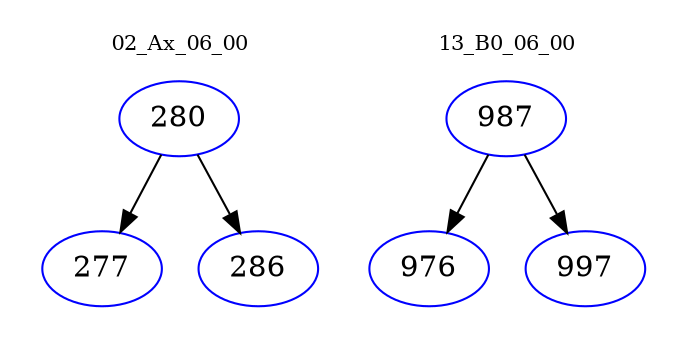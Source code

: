 digraph{
subgraph cluster_0 {
color = white
label = "02_Ax_06_00";
fontsize=10;
T0_280 [label="280", color="blue"]
T0_280 -> T0_277 [color="black"]
T0_277 [label="277", color="blue"]
T0_280 -> T0_286 [color="black"]
T0_286 [label="286", color="blue"]
}
subgraph cluster_1 {
color = white
label = "13_B0_06_00";
fontsize=10;
T1_987 [label="987", color="blue"]
T1_987 -> T1_976 [color="black"]
T1_976 [label="976", color="blue"]
T1_987 -> T1_997 [color="black"]
T1_997 [label="997", color="blue"]
}
}
